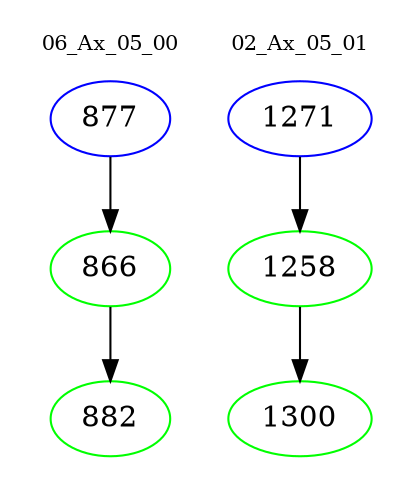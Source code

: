 digraph{
subgraph cluster_0 {
color = white
label = "06_Ax_05_00";
fontsize=10;
T0_877 [label="877", color="blue"]
T0_877 -> T0_866 [color="black"]
T0_866 [label="866", color="green"]
T0_866 -> T0_882 [color="black"]
T0_882 [label="882", color="green"]
}
subgraph cluster_1 {
color = white
label = "02_Ax_05_01";
fontsize=10;
T1_1271 [label="1271", color="blue"]
T1_1271 -> T1_1258 [color="black"]
T1_1258 [label="1258", color="green"]
T1_1258 -> T1_1300 [color="black"]
T1_1300 [label="1300", color="green"]
}
}
